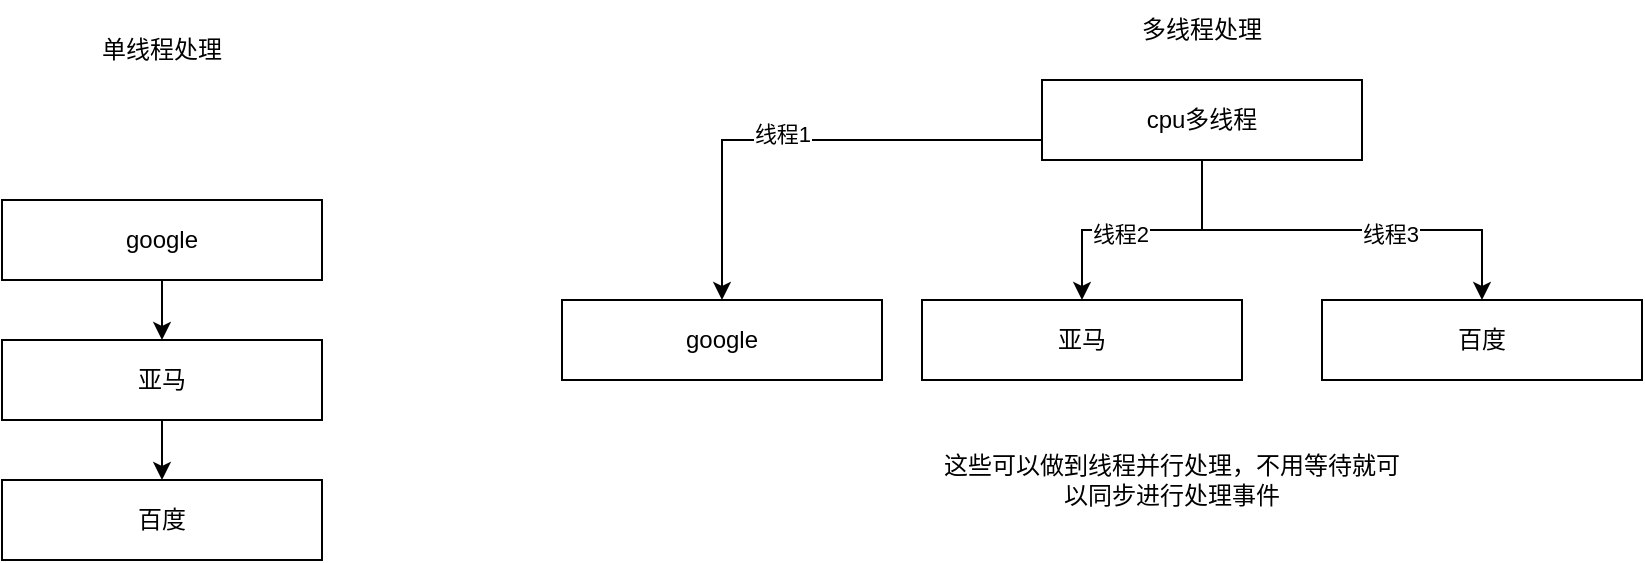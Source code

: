 <mxfile version="16.5.2" type="github" pages="2">
  <diagram id="1JH5Lo2J-cD5T9GHqDmp" name="Page-1">
    <mxGraphModel dx="1038" dy="579" grid="1" gridSize="10" guides="1" tooltips="1" connect="1" arrows="1" fold="1" page="1" pageScale="1" pageWidth="827" pageHeight="1169" math="0" shadow="0">
      <root>
        <mxCell id="0" />
        <mxCell id="1" parent="0" />
        <mxCell id="MV9oHzmwo1-p7OqgKhpG-6" style="edgeStyle=orthogonalEdgeStyle;rounded=0;orthogonalLoop=1;jettySize=auto;html=1;entryX=0.5;entryY=0;entryDx=0;entryDy=0;" edge="1" parent="1" source="MV9oHzmwo1-p7OqgKhpG-1" target="MV9oHzmwo1-p7OqgKhpG-4">
          <mxGeometry relative="1" as="geometry" />
        </mxCell>
        <mxCell id="MV9oHzmwo1-p7OqgKhpG-1" value="google" style="rounded=0;whiteSpace=wrap;html=1;" vertex="1" parent="1">
          <mxGeometry x="70" y="170" width="160" height="40" as="geometry" />
        </mxCell>
        <mxCell id="MV9oHzmwo1-p7OqgKhpG-2" value="单线程处理" style="text;html=1;strokeColor=none;fillColor=none;align=center;verticalAlign=middle;whiteSpace=wrap;rounded=0;" vertex="1" parent="1">
          <mxGeometry x="95" y="80" width="110" height="30" as="geometry" />
        </mxCell>
        <mxCell id="MV9oHzmwo1-p7OqgKhpG-3" style="edgeStyle=orthogonalEdgeStyle;rounded=0;orthogonalLoop=1;jettySize=auto;html=1;exitX=0.5;exitY=1;exitDx=0;exitDy=0;" edge="1" parent="1" source="MV9oHzmwo1-p7OqgKhpG-2" target="MV9oHzmwo1-p7OqgKhpG-2">
          <mxGeometry relative="1" as="geometry" />
        </mxCell>
        <mxCell id="MV9oHzmwo1-p7OqgKhpG-7" style="edgeStyle=orthogonalEdgeStyle;rounded=0;orthogonalLoop=1;jettySize=auto;html=1;" edge="1" parent="1" source="MV9oHzmwo1-p7OqgKhpG-4" target="MV9oHzmwo1-p7OqgKhpG-5">
          <mxGeometry relative="1" as="geometry" />
        </mxCell>
        <mxCell id="MV9oHzmwo1-p7OqgKhpG-4" value="亚马" style="rounded=0;whiteSpace=wrap;html=1;" vertex="1" parent="1">
          <mxGeometry x="70" y="240" width="160" height="40" as="geometry" />
        </mxCell>
        <mxCell id="MV9oHzmwo1-p7OqgKhpG-5" value="百度" style="rounded=0;whiteSpace=wrap;html=1;" vertex="1" parent="1">
          <mxGeometry x="70" y="310" width="160" height="40" as="geometry" />
        </mxCell>
        <mxCell id="MV9oHzmwo1-p7OqgKhpG-8" value="多线程处理" style="text;html=1;strokeColor=none;fillColor=none;align=center;verticalAlign=middle;whiteSpace=wrap;rounded=0;" vertex="1" parent="1">
          <mxGeometry x="615" y="70" width="110" height="30" as="geometry" />
        </mxCell>
        <mxCell id="MV9oHzmwo1-p7OqgKhpG-13" style="edgeStyle=orthogonalEdgeStyle;rounded=0;orthogonalLoop=1;jettySize=auto;html=1;" edge="1" parent="1" source="MV9oHzmwo1-p7OqgKhpG-9" target="MV9oHzmwo1-p7OqgKhpG-10">
          <mxGeometry relative="1" as="geometry">
            <Array as="points">
              <mxPoint x="430" y="140" />
            </Array>
          </mxGeometry>
        </mxCell>
        <mxCell id="MV9oHzmwo1-p7OqgKhpG-16" value="线程1" style="edgeLabel;html=1;align=center;verticalAlign=middle;resizable=0;points=[];" vertex="1" connectable="0" parent="MV9oHzmwo1-p7OqgKhpG-13">
          <mxGeometry x="0.085" y="-3" relative="1" as="geometry">
            <mxPoint as="offset" />
          </mxGeometry>
        </mxCell>
        <mxCell id="MV9oHzmwo1-p7OqgKhpG-14" style="edgeStyle=orthogonalEdgeStyle;rounded=0;orthogonalLoop=1;jettySize=auto;html=1;entryX=0.5;entryY=0;entryDx=0;entryDy=0;" edge="1" parent="1" source="MV9oHzmwo1-p7OqgKhpG-9" target="MV9oHzmwo1-p7OqgKhpG-11">
          <mxGeometry relative="1" as="geometry" />
        </mxCell>
        <mxCell id="MV9oHzmwo1-p7OqgKhpG-17" value="线程2" style="edgeLabel;html=1;align=center;verticalAlign=middle;resizable=0;points=[];" vertex="1" connectable="0" parent="MV9oHzmwo1-p7OqgKhpG-14">
          <mxGeometry x="0.172" y="2" relative="1" as="geometry">
            <mxPoint as="offset" />
          </mxGeometry>
        </mxCell>
        <mxCell id="MV9oHzmwo1-p7OqgKhpG-15" style="edgeStyle=orthogonalEdgeStyle;rounded=0;orthogonalLoop=1;jettySize=auto;html=1;entryX=0.5;entryY=0;entryDx=0;entryDy=0;" edge="1" parent="1" source="MV9oHzmwo1-p7OqgKhpG-9" target="MV9oHzmwo1-p7OqgKhpG-12">
          <mxGeometry relative="1" as="geometry" />
        </mxCell>
        <mxCell id="MV9oHzmwo1-p7OqgKhpG-19" value="线程3" style="edgeLabel;html=1;align=center;verticalAlign=middle;resizable=0;points=[];" vertex="1" connectable="0" parent="MV9oHzmwo1-p7OqgKhpG-15">
          <mxGeometry x="0.227" y="-2" relative="1" as="geometry">
            <mxPoint as="offset" />
          </mxGeometry>
        </mxCell>
        <mxCell id="MV9oHzmwo1-p7OqgKhpG-9" value="cpu多线程" style="rounded=0;whiteSpace=wrap;html=1;" vertex="1" parent="1">
          <mxGeometry x="590" y="110" width="160" height="40" as="geometry" />
        </mxCell>
        <mxCell id="MV9oHzmwo1-p7OqgKhpG-10" value="google" style="rounded=0;whiteSpace=wrap;html=1;" vertex="1" parent="1">
          <mxGeometry x="350" y="220" width="160" height="40" as="geometry" />
        </mxCell>
        <mxCell id="MV9oHzmwo1-p7OqgKhpG-11" value="亚马" style="rounded=0;whiteSpace=wrap;html=1;" vertex="1" parent="1">
          <mxGeometry x="530" y="220" width="160" height="40" as="geometry" />
        </mxCell>
        <mxCell id="MV9oHzmwo1-p7OqgKhpG-12" value="百度" style="rounded=0;whiteSpace=wrap;html=1;" vertex="1" parent="1">
          <mxGeometry x="730" y="220" width="160" height="40" as="geometry" />
        </mxCell>
        <mxCell id="MV9oHzmwo1-p7OqgKhpG-20" value="这些可以做到线程并行处理，不用等待就可以同步进行处理事件" style="text;html=1;strokeColor=none;fillColor=none;align=center;verticalAlign=middle;whiteSpace=wrap;rounded=0;" vertex="1" parent="1">
          <mxGeometry x="540" y="280" width="230" height="60" as="geometry" />
        </mxCell>
      </root>
    </mxGraphModel>
  </diagram>
  <diagram id="jdglog3WLFZNoNkYufWC" name="Page-2">
    <mxGraphModel dx="1038" dy="579" grid="1" gridSize="10" guides="1" tooltips="1" connect="1" arrows="1" fold="1" page="1" pageScale="1" pageWidth="827" pageHeight="1169" math="0" shadow="0">
      <root>
        <mxCell id="I65lFT3VIoFU3QpcJtAo-0" />
        <mxCell id="I65lFT3VIoFU3QpcJtAo-1" parent="I65lFT3VIoFU3QpcJtAo-0" />
        <mxCell id="I65lFT3VIoFU3QpcJtAo-2" value="future处理" style="rounded=0;whiteSpace=wrap;html=1;" vertex="1" parent="I65lFT3VIoFU3QpcJtAo-1">
          <mxGeometry x="270" y="30" width="170" height="40" as="geometry" />
        </mxCell>
        <mxCell id="I65lFT3VIoFU3QpcJtAo-4" value="你的线程" style="rounded=0;whiteSpace=wrap;html=1;" vertex="1" parent="I65lFT3VIoFU3QpcJtAo-1">
          <mxGeometry x="90" y="110" width="180" height="50" as="geometry" />
        </mxCell>
        <mxCell id="I65lFT3VIoFU3QpcJtAo-5" value="执行线程" style="rounded=0;whiteSpace=wrap;html=1;" vertex="1" parent="I65lFT3VIoFU3QpcJtAo-1">
          <mxGeometry x="490" y="110" width="180" height="50" as="geometry" />
        </mxCell>
        <mxCell id="I65lFT3VIoFU3QpcJtAo-7" value="" style="endArrow=none;html=1;rounded=0;" edge="1" parent="I65lFT3VIoFU3QpcJtAo-1">
          <mxGeometry width="50" height="50" relative="1" as="geometry">
            <mxPoint x="179.5" y="480" as="sourcePoint" />
            <mxPoint x="179.5" y="160" as="targetPoint" />
          </mxGeometry>
        </mxCell>
        <mxCell id="I65lFT3VIoFU3QpcJtAo-8" value="" style="endArrow=none;html=1;rounded=0;" edge="1" parent="I65lFT3VIoFU3QpcJtAo-1">
          <mxGeometry width="50" height="50" relative="1" as="geometry">
            <mxPoint x="590" y="480" as="sourcePoint" />
            <mxPoint x="590" y="160" as="targetPoint" />
          </mxGeometry>
        </mxCell>
        <mxCell id="I65lFT3VIoFU3QpcJtAo-9" value="" style="endArrow=classic;html=1;rounded=0;" edge="1" parent="I65lFT3VIoFU3QpcJtAo-1">
          <mxGeometry width="50" height="50" relative="1" as="geometry">
            <mxPoint x="180" y="220" as="sourcePoint" />
            <mxPoint x="590" y="220" as="targetPoint" />
          </mxGeometry>
        </mxCell>
        <mxCell id="I65lFT3VIoFU3QpcJtAo-10" value="dosomething，做了事情" style="text;html=1;strokeColor=none;fillColor=none;align=center;verticalAlign=middle;whiteSpace=wrap;rounded=0;" vertex="1" parent="I65lFT3VIoFU3QpcJtAo-1">
          <mxGeometry x="620" y="200" width="90" height="30" as="geometry" />
        </mxCell>
        <mxCell id="I65lFT3VIoFU3QpcJtAo-11" value="" style="endArrow=classic;html=1;rounded=0;" edge="1" parent="I65lFT3VIoFU3QpcJtAo-1">
          <mxGeometry width="50" height="50" relative="1" as="geometry">
            <mxPoint x="180" y="300" as="sourcePoint" />
            <mxPoint x="590" y="300" as="targetPoint" />
          </mxGeometry>
        </mxCell>
        <mxCell id="I65lFT3VIoFU3QpcJtAo-12" value="search thing，去搜索下事情，并等待事情" style="text;html=1;strokeColor=none;fillColor=none;align=center;verticalAlign=middle;whiteSpace=wrap;rounded=0;" vertex="1" parent="I65lFT3VIoFU3QpcJtAo-1">
          <mxGeometry x="620" y="280" width="90" height="30" as="geometry" />
        </mxCell>
        <mxCell id="I65lFT3VIoFU3QpcJtAo-14" value="" style="endArrow=classic;html=1;rounded=0;" edge="1" parent="I65lFT3VIoFU3QpcJtAo-1">
          <mxGeometry width="50" height="50" relative="1" as="geometry">
            <mxPoint x="590" y="390" as="sourcePoint" />
            <mxPoint x="180" y="390" as="targetPoint" />
          </mxGeometry>
        </mxCell>
        <mxCell id="I65lFT3VIoFU3QpcJtAo-15" value="阻塞" style="text;html=1;strokeColor=none;fillColor=none;align=center;verticalAlign=middle;whiteSpace=wrap;rounded=0;" vertex="1" parent="I65lFT3VIoFU3QpcJtAo-1">
          <mxGeometry x="620" y="330" width="90" height="30" as="geometry" />
        </mxCell>
        <mxCell id="I65lFT3VIoFU3QpcJtAo-16" value="先处理完所有的，并会自动返回" style="text;html=1;strokeColor=none;fillColor=none;align=center;verticalAlign=middle;whiteSpace=wrap;rounded=0;" vertex="1" parent="I65lFT3VIoFU3QpcJtAo-1">
          <mxGeometry x="620" y="370" width="90" height="30" as="geometry" />
        </mxCell>
        <mxCell id="I65lFT3VIoFU3QpcJtAo-17" value="这个一步需要花一定的等待事件，这个需要花很久时间，这个并不太现实" style="text;html=1;strokeColor=none;fillColor=none;align=center;verticalAlign=middle;whiteSpace=wrap;rounded=0;" vertex="1" parent="I65lFT3VIoFU3QpcJtAo-1">
          <mxGeometry x="260" y="330" width="200" height="20" as="geometry" />
        </mxCell>
      </root>
    </mxGraphModel>
  </diagram>
</mxfile>
